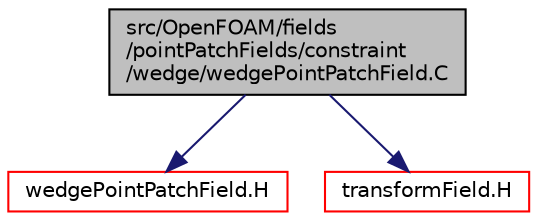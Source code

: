 digraph "src/OpenFOAM/fields/pointPatchFields/constraint/wedge/wedgePointPatchField.C"
{
  bgcolor="transparent";
  edge [fontname="Helvetica",fontsize="10",labelfontname="Helvetica",labelfontsize="10"];
  node [fontname="Helvetica",fontsize="10",shape=record];
  Node0 [label="src/OpenFOAM/fields\l/pointPatchFields/constraint\l/wedge/wedgePointPatchField.C",height=0.2,width=0.4,color="black", fillcolor="grey75", style="filled", fontcolor="black"];
  Node0 -> Node1 [color="midnightblue",fontsize="10",style="solid",fontname="Helvetica"];
  Node1 [label="wedgePointPatchField.H",height=0.2,width=0.4,color="red",URL="$a10778.html"];
  Node0 -> Node206 [color="midnightblue",fontsize="10",style="solid",fontname="Helvetica"];
  Node206 [label="transformField.H",height=0.2,width=0.4,color="red",URL="$a10448.html",tooltip="Spatial transformation functions for primitive fields. "];
}
